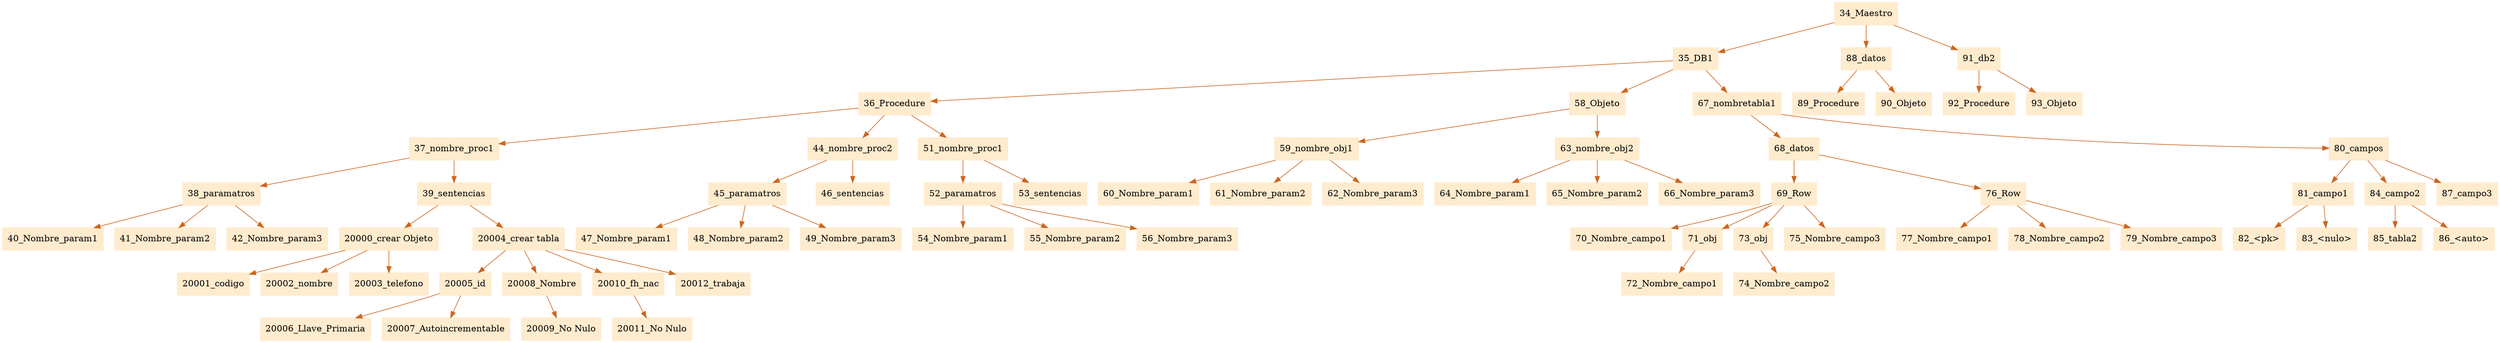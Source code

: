 digraph G {node[shape=box, style=filled, color=blanchedalmond]; edge[color=chocolate3];rankdir=UD 

"34_Maestro"->"35_DB1""35_DB1"->"36_Procedure""36_Procedure"->"37_nombre_proc1""37_nombre_proc1"->"38_paramatros""38_paramatros"->"40_Nombre_param1""38_paramatros"->"41_Nombre_param2""38_paramatros"->"42_Nombre_param3""37_nombre_proc1"->"39_sentencias""39_sentencias"->"20000_crear Objeto""20000_crear Objeto"->"20001_codigo""20000_crear Objeto"->"20002_nombre""20000_crear Objeto"->"20003_telefono""39_sentencias"->"20004_crear tabla""20004_crear tabla"->"20005_id""20005_id"->"20006_Llave_Primaria""20005_id"->"20007_Autoincrementable""20004_crear tabla"->"20008_Nombre""20008_Nombre"->"20009_No Nulo""20004_crear tabla"->"20010_fh_nac""20010_fh_nac"->"20011_No Nulo""20004_crear tabla"->"20012_trabaja""36_Procedure"->"44_nombre_proc2""44_nombre_proc2"->"45_paramatros""45_paramatros"->"47_Nombre_param1""45_paramatros"->"48_Nombre_param2""45_paramatros"->"49_Nombre_param3""44_nombre_proc2"->"46_sentencias""36_Procedure"->"51_nombre_proc1""51_nombre_proc1"->"52_paramatros""52_paramatros"->"54_Nombre_param1""52_paramatros"->"55_Nombre_param2""52_paramatros"->"56_Nombre_param3""51_nombre_proc1"->"53_sentencias""35_DB1"->"58_Objeto""58_Objeto"->"59_nombre_obj1""59_nombre_obj1"->"60_Nombre_param1""59_nombre_obj1"->"61_Nombre_param2""59_nombre_obj1"->"62_Nombre_param3""58_Objeto"->"63_nombre_obj2""63_nombre_obj2"->"64_Nombre_param1""63_nombre_obj2"->"65_Nombre_param2""63_nombre_obj2"->"66_Nombre_param3""35_DB1"->"67_nombretabla1""67_nombretabla1"->"68_datos""68_datos"->"69_Row""69_Row"->"70_Nombre_campo1""69_Row"->"71_obj""71_obj"->"72_Nombre_campo1""69_Row"->"73_obj""73_obj"->"74_Nombre_campo2""69_Row"->"75_Nombre_campo3""68_datos"->"76_Row""76_Row"->"77_Nombre_campo1""76_Row"->"78_Nombre_campo2""76_Row"->"79_Nombre_campo3""67_nombretabla1"->"80_campos""80_campos"->"81_campo1""81_campo1"->"82_<pk>""81_campo1"->"83_<nulo>""80_campos"->"84_campo2""84_campo2"->"85_tabla2""84_campo2"->"86_<auto>""80_campos"->"87_campo3""34_Maestro"->"88_datos""88_datos"->"89_Procedure""88_datos"->"90_Objeto""34_Maestro"->"91_db2""91_db2"->"92_Procedure""91_db2"->"93_Objeto"

}
